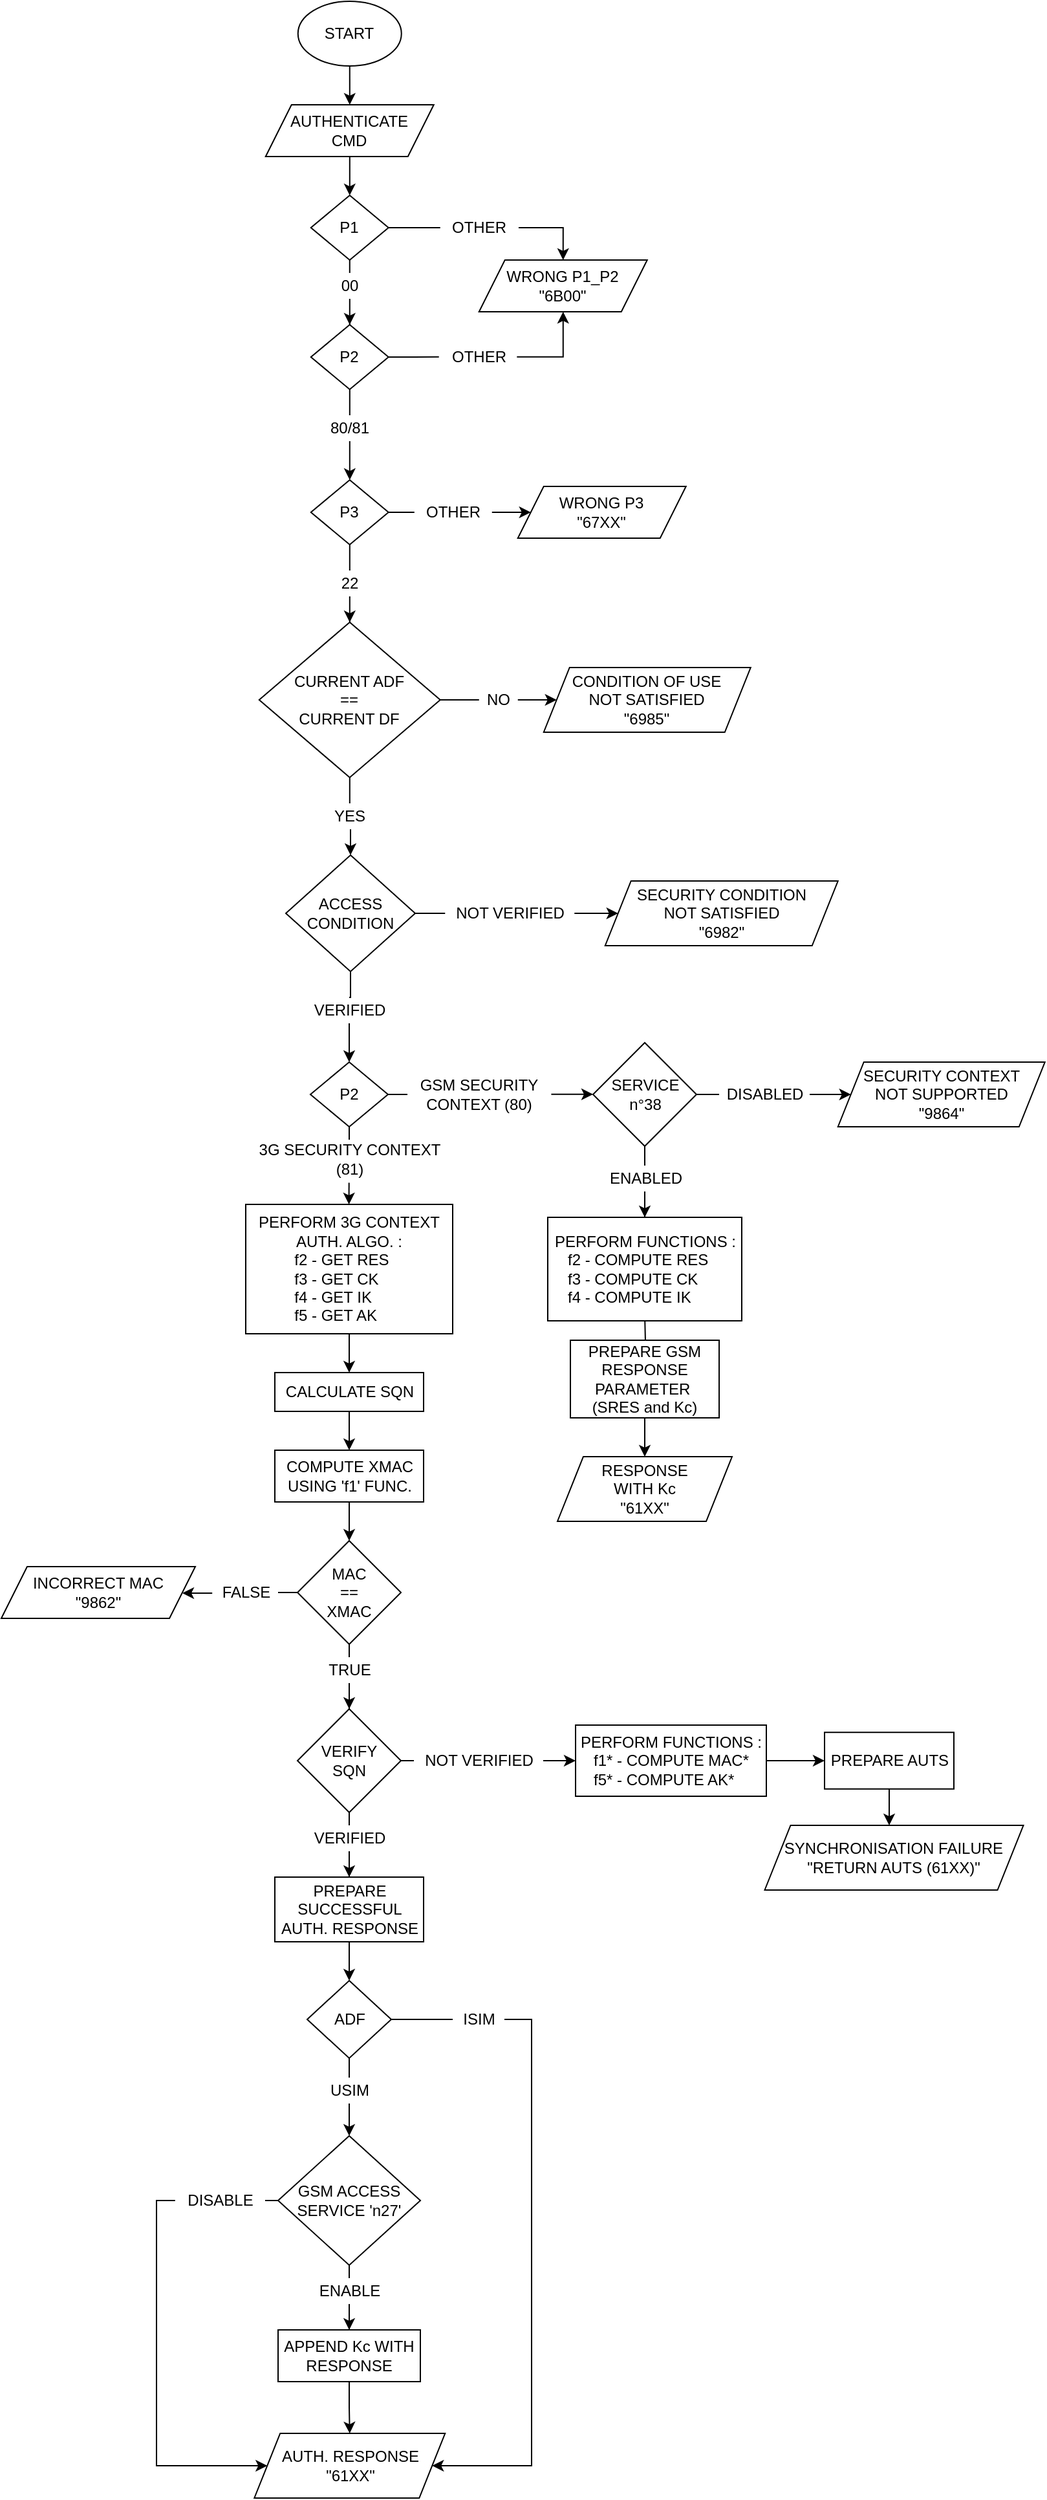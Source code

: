 <mxfile version="18.0.6" type="device"><diagram id="XVeci6Ue09o7adzRxVXf" name="Page-1"><mxGraphModel dx="1578" dy="1005" grid="1" gridSize="10" guides="1" tooltips="1" connect="1" arrows="1" fold="1" page="1" pageScale="1" pageWidth="850" pageHeight="1100" background="none" math="0" shadow="0"><root><mxCell id="0"/><mxCell id="1" parent="0"/><mxCell id="CxfYq6NpVds_17tBdloR-3" value="" style="edgeStyle=orthogonalEdgeStyle;rounded=0;orthogonalLoop=1;jettySize=auto;html=1;exitX=0.5;exitY=1;exitDx=0;exitDy=0;" parent="1" source="CxfYq6NpVds_17tBdloR-1" target="CxfYq6NpVds_17tBdloR-2" edge="1"><mxGeometry relative="1" as="geometry"><mxPoint x="279.38" y="60" as="sourcePoint"/></mxGeometry></mxCell><mxCell id="CxfYq6NpVds_17tBdloR-1" value="START" style="ellipse;whiteSpace=wrap;html=1;" parent="1" vertex="1"><mxGeometry x="239.38" width="80" height="50" as="geometry"/></mxCell><mxCell id="CxfYq6NpVds_17tBdloR-5" value="" style="edgeStyle=orthogonalEdgeStyle;rounded=0;orthogonalLoop=1;jettySize=auto;html=1;" parent="1" source="CxfYq6NpVds_17tBdloR-2" target="CxfYq6NpVds_17tBdloR-4" edge="1"><mxGeometry relative="1" as="geometry"/></mxCell><mxCell id="CxfYq6NpVds_17tBdloR-2" value="AUTHENTICATE &lt;br&gt;CMD" style="shape=parallelogram;perimeter=parallelogramPerimeter;whiteSpace=wrap;html=1;fixedSize=1;" parent="1" vertex="1"><mxGeometry x="214.38" y="80" width="130" height="40" as="geometry"/></mxCell><mxCell id="CxfYq6NpVds_17tBdloR-7" style="edgeStyle=orthogonalEdgeStyle;rounded=0;orthogonalLoop=1;jettySize=auto;html=1;entryX=0.5;entryY=0;entryDx=0;entryDy=0;startArrow=none;exitX=1.01;exitY=0.5;exitDx=0;exitDy=0;exitPerimeter=0;" parent="1" source="CxfYq6NpVds_17tBdloR-8" target="CxfYq6NpVds_17tBdloR-6" edge="1"><mxGeometry relative="1" as="geometry"/></mxCell><mxCell id="Ehr8Jweq7yu8cRG18CYR-81" style="edgeStyle=orthogonalEdgeStyle;rounded=0;orthogonalLoop=1;jettySize=auto;html=1;entryX=0.5;entryY=0;entryDx=0;entryDy=0;startArrow=none;" parent="1" source="Ehr8Jweq7yu8cRG18CYR-79" target="CxfYq6NpVds_17tBdloR-10" edge="1"><mxGeometry relative="1" as="geometry"/></mxCell><mxCell id="CxfYq6NpVds_17tBdloR-4" value="P1" style="rhombus;whiteSpace=wrap;html=1;" parent="1" vertex="1"><mxGeometry x="249.38" y="150" width="60" height="50" as="geometry"/></mxCell><mxCell id="CxfYq6NpVds_17tBdloR-6" value="WRONG P1_P2&lt;br&gt;&quot;6B00&quot;" style="shape=parallelogram;perimeter=parallelogramPerimeter;whiteSpace=wrap;html=1;fixedSize=1;" parent="1" vertex="1"><mxGeometry x="379.38" y="200" width="130" height="40" as="geometry"/></mxCell><mxCell id="CxfYq6NpVds_17tBdloR-8" value="OTHER" style="text;html=1;align=center;verticalAlign=middle;resizable=0;points=[];autosize=1;strokeColor=none;fillColor=none;" parent="1" vertex="1"><mxGeometry x="349.38" y="165" width="60" height="20" as="geometry"/></mxCell><mxCell id="CxfYq6NpVds_17tBdloR-9" value="" style="edgeStyle=orthogonalEdgeStyle;rounded=0;orthogonalLoop=1;jettySize=auto;html=1;endArrow=none;" parent="1" source="CxfYq6NpVds_17tBdloR-4" target="CxfYq6NpVds_17tBdloR-8" edge="1"><mxGeometry relative="1" as="geometry"><mxPoint x="309.38" y="175" as="sourcePoint"/><mxPoint x="449.38" y="210" as="targetPoint"/></mxGeometry></mxCell><mxCell id="CxfYq6NpVds_17tBdloR-13" style="edgeStyle=orthogonalEdgeStyle;rounded=0;orthogonalLoop=1;jettySize=auto;html=1;entryX=0.5;entryY=1;entryDx=0;entryDy=0;startArrow=none;exitX=0.988;exitY=0.494;exitDx=0;exitDy=0;exitPerimeter=0;" parent="1" source="CxfYq6NpVds_17tBdloR-12" target="CxfYq6NpVds_17tBdloR-6" edge="1"><mxGeometry relative="1" as="geometry"><mxPoint x="419.38" y="270" as="sourcePoint"/><mxPoint x="444.38" y="260" as="targetPoint"/></mxGeometry></mxCell><mxCell id="CxfYq6NpVds_17tBdloR-17" value="" style="edgeStyle=orthogonalEdgeStyle;rounded=0;orthogonalLoop=1;jettySize=auto;html=1;startArrow=none;" parent="1" source="CxfYq6NpVds_17tBdloR-15" target="CxfYq6NpVds_17tBdloR-16" edge="1"><mxGeometry relative="1" as="geometry"/></mxCell><mxCell id="CxfYq6NpVds_17tBdloR-10" value="P2" style="rhombus;whiteSpace=wrap;html=1;" parent="1" vertex="1"><mxGeometry x="249.38" y="250" width="60" height="50" as="geometry"/></mxCell><mxCell id="CxfYq6NpVds_17tBdloR-12" value="OTHER" style="text;html=1;align=center;verticalAlign=middle;resizable=0;points=[];autosize=1;strokeColor=none;fillColor=none;" parent="1" vertex="1"><mxGeometry x="349.38" y="265" width="60" height="20" as="geometry"/></mxCell><mxCell id="CxfYq6NpVds_17tBdloR-14" value="" style="edgeStyle=orthogonalEdgeStyle;rounded=0;orthogonalLoop=1;jettySize=auto;html=1;entryX=-0.017;entryY=0.494;entryDx=0;entryDy=0;endArrow=none;entryPerimeter=0;" parent="1" source="CxfYq6NpVds_17tBdloR-10" target="CxfYq6NpVds_17tBdloR-12" edge="1"><mxGeometry relative="1" as="geometry"><mxPoint x="309.38" y="275" as="sourcePoint"/><mxPoint x="449.38" y="250" as="targetPoint"/></mxGeometry></mxCell><mxCell id="CxfYq6NpVds_17tBdloR-21" value="" style="edgeStyle=orthogonalEdgeStyle;rounded=0;orthogonalLoop=1;jettySize=auto;html=1;startArrow=none;" parent="1" source="CxfYq6NpVds_17tBdloR-20" target="CxfYq6NpVds_17tBdloR-19" edge="1"><mxGeometry relative="1" as="geometry"/></mxCell><mxCell id="CxfYq6NpVds_17tBdloR-26" value="" style="edgeStyle=orthogonalEdgeStyle;rounded=0;orthogonalLoop=1;jettySize=auto;html=1;startArrow=none;" parent="1" source="CxfYq6NpVds_17tBdloR-24" target="CxfYq6NpVds_17tBdloR-23" edge="1"><mxGeometry relative="1" as="geometry"/></mxCell><mxCell id="CxfYq6NpVds_17tBdloR-16" value="P3" style="rhombus;whiteSpace=wrap;html=1;" parent="1" vertex="1"><mxGeometry x="249.38" y="370" width="60" height="50" as="geometry"/></mxCell><mxCell id="CxfYq6NpVds_17tBdloR-15" value="80/81" style="text;html=1;align=center;verticalAlign=middle;resizable=0;points=[];autosize=1;strokeColor=none;fillColor=none;" parent="1" vertex="1"><mxGeometry x="254.38" y="320" width="50" height="20" as="geometry"/></mxCell><mxCell id="CxfYq6NpVds_17tBdloR-18" value="" style="edgeStyle=orthogonalEdgeStyle;rounded=0;orthogonalLoop=1;jettySize=auto;html=1;endArrow=none;" parent="1" source="CxfYq6NpVds_17tBdloR-10" target="CxfYq6NpVds_17tBdloR-15" edge="1"><mxGeometry relative="1" as="geometry"><mxPoint x="279.38" y="300" as="sourcePoint"/><mxPoint x="279.38" y="380" as="targetPoint"/></mxGeometry></mxCell><mxCell id="CxfYq6NpVds_17tBdloR-19" value="WRONG P3&lt;br&gt;&quot;67XX&quot;" style="shape=parallelogram;perimeter=parallelogramPerimeter;whiteSpace=wrap;html=1;fixedSize=1;" parent="1" vertex="1"><mxGeometry x="409.38" y="375" width="130" height="40" as="geometry"/></mxCell><mxCell id="CxfYq6NpVds_17tBdloR-20" value="OTHER" style="text;html=1;align=center;verticalAlign=middle;resizable=0;points=[];autosize=1;strokeColor=none;fillColor=none;" parent="1" vertex="1"><mxGeometry x="329.38" y="385" width="60" height="20" as="geometry"/></mxCell><mxCell id="CxfYq6NpVds_17tBdloR-22" value="" style="edgeStyle=orthogonalEdgeStyle;rounded=0;orthogonalLoop=1;jettySize=auto;html=1;endArrow=none;exitX=1;exitY=0.5;exitDx=0;exitDy=0;" parent="1" source="CxfYq6NpVds_17tBdloR-16" target="CxfYq6NpVds_17tBdloR-20" edge="1"><mxGeometry relative="1" as="geometry"><mxPoint x="309.38" y="395" as="sourcePoint"/><mxPoint x="389.38" y="395" as="targetPoint"/></mxGeometry></mxCell><mxCell id="CxfYq6NpVds_17tBdloR-29" style="edgeStyle=orthogonalEdgeStyle;rounded=0;orthogonalLoop=1;jettySize=auto;html=1;startArrow=none;" parent="1" source="CxfYq6NpVds_17tBdloR-30" target="CxfYq6NpVds_17tBdloR-28" edge="1"><mxGeometry relative="1" as="geometry"/></mxCell><mxCell id="Ehr8Jweq7yu8cRG18CYR-106" style="edgeStyle=orthogonalEdgeStyle;rounded=0;orthogonalLoop=1;jettySize=auto;html=1;startArrow=none;entryX=0.5;entryY=0;entryDx=0;entryDy=0;" parent="1" source="Ehr8Jweq7yu8cRG18CYR-104" target="CxfYq6NpVds_17tBdloR-32" edge="1"><mxGeometry relative="1" as="geometry"><Array as="points"><mxPoint x="280" y="650"/><mxPoint x="280" y="650"/></Array></mxGeometry></mxCell><mxCell id="CxfYq6NpVds_17tBdloR-23" value="CURRENT ADF &lt;br&gt;== &lt;br&gt;CURRENT DF" style="rhombus;whiteSpace=wrap;html=1;" parent="1" vertex="1"><mxGeometry x="209.38" y="480" width="140" height="120" as="geometry"/></mxCell><mxCell id="CxfYq6NpVds_17tBdloR-24" value="22" style="text;html=1;align=center;verticalAlign=middle;resizable=0;points=[];autosize=1;strokeColor=none;fillColor=none;" parent="1" vertex="1"><mxGeometry x="264.38" y="440" width="30" height="20" as="geometry"/></mxCell><mxCell id="CxfYq6NpVds_17tBdloR-27" value="" style="edgeStyle=orthogonalEdgeStyle;rounded=0;orthogonalLoop=1;jettySize=auto;html=1;endArrow=none;" parent="1" source="CxfYq6NpVds_17tBdloR-16" target="CxfYq6NpVds_17tBdloR-24" edge="1"><mxGeometry relative="1" as="geometry"><mxPoint x="279.38" y="420" as="sourcePoint"/><mxPoint x="279.38" y="500.0" as="targetPoint"/></mxGeometry></mxCell><mxCell id="CxfYq6NpVds_17tBdloR-28" value="CONDITION OF USE &lt;br&gt;NOT SATISFIED&lt;br&gt;&quot;6985&quot;" style="shape=parallelogram;perimeter=parallelogramPerimeter;whiteSpace=wrap;html=1;fixedSize=1;" parent="1" vertex="1"><mxGeometry x="429.38" y="515" width="160" height="50" as="geometry"/></mxCell><mxCell id="CxfYq6NpVds_17tBdloR-30" value="NO" style="text;html=1;align=center;verticalAlign=middle;resizable=0;points=[];autosize=1;strokeColor=none;fillColor=none;" parent="1" vertex="1"><mxGeometry x="379.38" y="530" width="30" height="20" as="geometry"/></mxCell><mxCell id="CxfYq6NpVds_17tBdloR-31" value="" style="edgeStyle=orthogonalEdgeStyle;rounded=0;orthogonalLoop=1;jettySize=auto;html=1;endArrow=none;" parent="1" source="CxfYq6NpVds_17tBdloR-23" target="CxfYq6NpVds_17tBdloR-30" edge="1"><mxGeometry relative="1" as="geometry"><mxPoint x="349.38" y="540.0" as="sourcePoint"/><mxPoint x="429.38" y="540.0" as="targetPoint"/></mxGeometry></mxCell><mxCell id="Ehr8Jweq7yu8cRG18CYR-96" style="edgeStyle=orthogonalEdgeStyle;rounded=0;orthogonalLoop=1;jettySize=auto;html=1;startArrow=none;" parent="1" source="CxfYq6NpVds_17tBdloR-41" target="Ehr8Jweq7yu8cRG18CYR-6" edge="1"><mxGeometry relative="1" as="geometry"/></mxCell><mxCell id="Ehr8Jweq7yu8cRG18CYR-109" style="edgeStyle=orthogonalEdgeStyle;rounded=0;orthogonalLoop=1;jettySize=auto;html=1;entryX=0;entryY=0.5;entryDx=0;entryDy=0;startArrow=none;" parent="1" source="CxfYq6NpVds_17tBdloR-36" target="CxfYq6NpVds_17tBdloR-34" edge="1"><mxGeometry relative="1" as="geometry"/></mxCell><mxCell id="CxfYq6NpVds_17tBdloR-32" value="ACCESS CONDITION" style="rhombus;whiteSpace=wrap;html=1;" parent="1" vertex="1"><mxGeometry x="230" y="660" width="100" height="90" as="geometry"/></mxCell><mxCell id="CxfYq6NpVds_17tBdloR-34" value="SECURITY CONDITION &lt;br&gt;NOT SATISFIED&lt;br&gt;&quot;6982&quot;" style="shape=parallelogram;perimeter=parallelogramPerimeter;whiteSpace=wrap;html=1;fixedSize=1;" parent="1" vertex="1"><mxGeometry x="476.88" y="680" width="180" height="50" as="geometry"/></mxCell><mxCell id="Ehr8Jweq7yu8cRG18CYR-7" style="edgeStyle=orthogonalEdgeStyle;rounded=0;orthogonalLoop=1;jettySize=auto;html=1;startArrow=none;exitX=0.499;exitY=1.11;exitDx=0;exitDy=0;exitPerimeter=0;entryX=0.5;entryY=0;entryDx=0;entryDy=0;" parent="1" source="Ehr8Jweq7yu8cRG18CYR-8" target="Ehr8Jweq7yu8cRG18CYR-15" edge="1"><mxGeometry relative="1" as="geometry"><mxPoint x="279" y="930" as="targetPoint"/><Array as="points"><mxPoint x="279" y="930"/></Array></mxGeometry></mxCell><mxCell id="Ehr8Jweq7yu8cRG18CYR-13" style="edgeStyle=orthogonalEdgeStyle;rounded=0;orthogonalLoop=1;jettySize=auto;html=1;startArrow=none;entryX=0;entryY=0.5;entryDx=0;entryDy=0;exitX=1.011;exitY=0.497;exitDx=0;exitDy=0;exitPerimeter=0;" parent="1" source="Ehr8Jweq7yu8cRG18CYR-11" target="Ehr8Jweq7yu8cRG18CYR-68" edge="1"><mxGeometry relative="1" as="geometry"><mxPoint x="459.01" y="845" as="targetPoint"/><mxPoint x="414" y="845.0" as="sourcePoint"/></mxGeometry></mxCell><mxCell id="Ehr8Jweq7yu8cRG18CYR-6" value="P2" style="rhombus;whiteSpace=wrap;html=1;" parent="1" vertex="1"><mxGeometry x="249" y="820" width="60" height="50" as="geometry"/></mxCell><mxCell id="Ehr8Jweq7yu8cRG18CYR-8" value="3G SECURITY CONTEXT&lt;br&gt;(81)" style="text;html=1;align=center;verticalAlign=middle;resizable=0;points=[];autosize=1;strokeColor=none;fillColor=none;" parent="1" vertex="1"><mxGeometry x="199" y="880" width="160" height="30" as="geometry"/></mxCell><mxCell id="Ehr8Jweq7yu8cRG18CYR-9" value="" style="edgeStyle=orthogonalEdgeStyle;rounded=0;orthogonalLoop=1;jettySize=auto;html=1;endArrow=none;" parent="1" source="Ehr8Jweq7yu8cRG18CYR-6" target="Ehr8Jweq7yu8cRG18CYR-8" edge="1"><mxGeometry relative="1" as="geometry"><mxPoint x="279" y="920" as="targetPoint"/><mxPoint x="279" y="870" as="sourcePoint"/><Array as="points"><mxPoint x="279" y="880"/><mxPoint x="279" y="880"/></Array></mxGeometry></mxCell><mxCell id="Ehr8Jweq7yu8cRG18CYR-11" value="GSM SECURITY &lt;br&gt;CONTEXT (80)" style="text;html=1;align=center;verticalAlign=middle;resizable=0;points=[];autosize=1;strokeColor=none;fillColor=none;" parent="1" vertex="1"><mxGeometry x="324" y="830" width="110" height="30" as="geometry"/></mxCell><mxCell id="Ehr8Jweq7yu8cRG18CYR-14" value="" style="edgeStyle=orthogonalEdgeStyle;rounded=0;orthogonalLoop=1;jettySize=auto;html=1;endArrow=none;" parent="1" source="Ehr8Jweq7yu8cRG18CYR-6" target="Ehr8Jweq7yu8cRG18CYR-11" edge="1"><mxGeometry relative="1" as="geometry"><mxPoint x="479" y="845" as="targetPoint"/><mxPoint x="309" y="845" as="sourcePoint"/><Array as="points"><mxPoint x="309" y="845"/><mxPoint x="309" y="845"/></Array></mxGeometry></mxCell><mxCell id="Ehr8Jweq7yu8cRG18CYR-17" value="" style="edgeStyle=orthogonalEdgeStyle;rounded=0;orthogonalLoop=1;jettySize=auto;html=1;" parent="1" source="Ehr8Jweq7yu8cRG18CYR-15" target="Ehr8Jweq7yu8cRG18CYR-16" edge="1"><mxGeometry relative="1" as="geometry"/></mxCell><mxCell id="Ehr8Jweq7yu8cRG18CYR-15" value="PERFORM 3G CONTEXT AUTH. ALGO. :&lt;br&gt;&lt;div style=&quot;text-align: left;&quot;&gt;&lt;span style=&quot;background-color: initial;&quot;&gt;&amp;nbsp; &amp;nbsp; &amp;nbsp; &amp;nbsp; &amp;nbsp; &amp;nbsp;f2 - GET RES&lt;/span&gt;&lt;/div&gt;&lt;div style=&quot;text-align: left;&quot;&gt;&lt;span style=&quot;background-color: initial;&quot;&gt;&amp;nbsp; &amp;nbsp; &amp;nbsp; &amp;nbsp; &amp;nbsp; &amp;nbsp;f3 - GET CK&lt;/span&gt;&lt;/div&gt;&lt;div style=&quot;text-align: left;&quot;&gt;&lt;span style=&quot;background-color: initial;&quot;&gt;&amp;nbsp; &amp;nbsp; &amp;nbsp; &amp;nbsp; &amp;nbsp; &amp;nbsp;f4 - GET IK&lt;/span&gt;&lt;/div&gt;&lt;div style=&quot;text-align: left;&quot;&gt;&lt;span style=&quot;background-color: initial;&quot;&gt;&amp;nbsp; &amp;nbsp; &amp;nbsp; &amp;nbsp; &amp;nbsp; &amp;nbsp;f5 - GET AK&lt;/span&gt;&lt;/div&gt;" style="rounded=0;whiteSpace=wrap;html=1;" parent="1" vertex="1"><mxGeometry x="199" y="930" width="160" height="100" as="geometry"/></mxCell><mxCell id="Ehr8Jweq7yu8cRG18CYR-20" value="" style="edgeStyle=orthogonalEdgeStyle;rounded=0;orthogonalLoop=1;jettySize=auto;html=1;" parent="1" source="Ehr8Jweq7yu8cRG18CYR-16" target="Ehr8Jweq7yu8cRG18CYR-19" edge="1"><mxGeometry relative="1" as="geometry"/></mxCell><mxCell id="Ehr8Jweq7yu8cRG18CYR-16" value="CALCULATE SQN" style="rounded=0;whiteSpace=wrap;html=1;" parent="1" vertex="1"><mxGeometry x="221.5" y="1060" width="115" height="30" as="geometry"/></mxCell><mxCell id="Ehr8Jweq7yu8cRG18CYR-22" value="" style="edgeStyle=orthogonalEdgeStyle;rounded=0;orthogonalLoop=1;jettySize=auto;html=1;" parent="1" source="Ehr8Jweq7yu8cRG18CYR-19" target="Ehr8Jweq7yu8cRG18CYR-21" edge="1"><mxGeometry relative="1" as="geometry"/></mxCell><mxCell id="Ehr8Jweq7yu8cRG18CYR-19" value="COMPUTE XMAC&lt;br&gt;USING 'f1' FUNC." style="rounded=0;whiteSpace=wrap;html=1;" parent="1" vertex="1"><mxGeometry x="221.5" y="1120" width="115" height="40" as="geometry"/></mxCell><mxCell id="Ehr8Jweq7yu8cRG18CYR-29" value="" style="edgeStyle=orthogonalEdgeStyle;rounded=0;orthogonalLoop=1;jettySize=auto;html=1;startArrow=none;" parent="1" source="Ehr8Jweq7yu8cRG18CYR-27" target="Ehr8Jweq7yu8cRG18CYR-28" edge="1"><mxGeometry relative="1" as="geometry"/></mxCell><mxCell id="Ehr8Jweq7yu8cRG18CYR-77" style="edgeStyle=orthogonalEdgeStyle;rounded=0;orthogonalLoop=1;jettySize=auto;html=1;startArrow=none;entryX=1;entryY=0.5;entryDx=0;entryDy=0;exitX=-0.018;exitY=0.527;exitDx=0;exitDy=0;exitPerimeter=0;" parent="1" source="Ehr8Jweq7yu8cRG18CYR-24" target="Ehr8Jweq7yu8cRG18CYR-26" edge="1"><mxGeometry relative="1" as="geometry"><mxPoint x="149" y="1230" as="targetPoint"/></mxGeometry></mxCell><mxCell id="Ehr8Jweq7yu8cRG18CYR-21" value="MAC &lt;br&gt;== &lt;br&gt;XMAC" style="rhombus;whiteSpace=wrap;html=1;" parent="1" vertex="1"><mxGeometry x="239" y="1190" width="80" height="80" as="geometry"/></mxCell><mxCell id="Ehr8Jweq7yu8cRG18CYR-26" value="INCORRECT MAC&lt;br&gt;&quot;9862&quot;" style="shape=parallelogram;perimeter=parallelogramPerimeter;whiteSpace=wrap;html=1;fixedSize=1;" parent="1" vertex="1"><mxGeometry x="10.0" y="1210" width="150" height="40" as="geometry"/></mxCell><mxCell id="Ehr8Jweq7yu8cRG18CYR-33" style="edgeStyle=orthogonalEdgeStyle;rounded=0;orthogonalLoop=1;jettySize=auto;html=1;entryX=0;entryY=0.5;entryDx=0;entryDy=0;startArrow=none;" parent="1" source="Ehr8Jweq7yu8cRG18CYR-31" target="Ehr8Jweq7yu8cRG18CYR-32" edge="1"><mxGeometry relative="1" as="geometry"><mxPoint x="434" y="1398" as="sourcePoint"/></mxGeometry></mxCell><mxCell id="Ehr8Jweq7yu8cRG18CYR-47" value="" style="edgeStyle=orthogonalEdgeStyle;rounded=0;orthogonalLoop=1;jettySize=auto;html=1;startArrow=none;" parent="1" source="Ehr8Jweq7yu8cRG18CYR-45" target="Ehr8Jweq7yu8cRG18CYR-46" edge="1"><mxGeometry relative="1" as="geometry"/></mxCell><mxCell id="Ehr8Jweq7yu8cRG18CYR-28" value="VERIFY &lt;br&gt;SQN" style="rhombus;whiteSpace=wrap;html=1;" parent="1" vertex="1"><mxGeometry x="239" y="1320" width="80" height="80" as="geometry"/></mxCell><mxCell id="Ehr8Jweq7yu8cRG18CYR-27" value="TRUE" style="text;html=1;align=center;verticalAlign=middle;resizable=0;points=[];autosize=1;strokeColor=none;fillColor=none;" parent="1" vertex="1"><mxGeometry x="254" y="1280" width="50" height="20" as="geometry"/></mxCell><mxCell id="Ehr8Jweq7yu8cRG18CYR-30" value="" style="edgeStyle=orthogonalEdgeStyle;rounded=0;orthogonalLoop=1;jettySize=auto;html=1;endArrow=none;" parent="1" source="Ehr8Jweq7yu8cRG18CYR-21" target="Ehr8Jweq7yu8cRG18CYR-27" edge="1"><mxGeometry relative="1" as="geometry"><mxPoint x="279" y="1270" as="sourcePoint"/><mxPoint x="279" y="1320" as="targetPoint"/><Array as="points"><mxPoint x="279" y="1270"/><mxPoint x="279" y="1270"/></Array></mxGeometry></mxCell><mxCell id="Ehr8Jweq7yu8cRG18CYR-88" style="edgeStyle=orthogonalEdgeStyle;rounded=0;orthogonalLoop=1;jettySize=auto;html=1;entryX=0;entryY=0.5;entryDx=0;entryDy=0;" parent="1" source="Ehr8Jweq7yu8cRG18CYR-32" target="Ehr8Jweq7yu8cRG18CYR-41" edge="1"><mxGeometry relative="1" as="geometry"/></mxCell><mxCell id="Ehr8Jweq7yu8cRG18CYR-32" value="PERFORM FUNCTIONS :&lt;br&gt;&lt;div style=&quot;text-align: left;&quot;&gt;&lt;span style=&quot;background-color: initial;&quot;&gt;&amp;nbsp; &amp;nbsp;f1* - COMPUTE MAC*&lt;/span&gt;&lt;/div&gt;&lt;div style=&quot;text-align: left;&quot;&gt;&lt;span style=&quot;background-color: initial;&quot;&gt;&amp;nbsp; &amp;nbsp;f5* - COMPUTE AK*&lt;/span&gt;&lt;/div&gt;" style="rounded=0;whiteSpace=wrap;html=1;" parent="1" vertex="1"><mxGeometry x="454" y="1332.5" width="147.5" height="55" as="geometry"/></mxCell><mxCell id="Ehr8Jweq7yu8cRG18CYR-31" value="NOT VERIFIED" style="text;html=1;align=center;verticalAlign=middle;resizable=0;points=[];autosize=1;strokeColor=none;fillColor=none;" parent="1" vertex="1"><mxGeometry x="329" y="1350" width="100" height="20" as="geometry"/></mxCell><mxCell id="Ehr8Jweq7yu8cRG18CYR-34" value="" style="edgeStyle=orthogonalEdgeStyle;rounded=0;orthogonalLoop=1;jettySize=auto;html=1;entryX=0;entryY=0.5;entryDx=0;entryDy=0;endArrow=none;" parent="1" source="Ehr8Jweq7yu8cRG18CYR-28" target="Ehr8Jweq7yu8cRG18CYR-31" edge="1"><mxGeometry relative="1" as="geometry"><mxPoint x="319" y="1360" as="sourcePoint"/><mxPoint x="464" y="1360" as="targetPoint"/><Array as="points"><mxPoint x="329" y="1360"/><mxPoint x="329" y="1360"/></Array></mxGeometry></mxCell><mxCell id="Ehr8Jweq7yu8cRG18CYR-44" value="" style="edgeStyle=orthogonalEdgeStyle;rounded=0;orthogonalLoop=1;jettySize=auto;html=1;entryX=0.5;entryY=0;entryDx=0;entryDy=0;" parent="1" source="Ehr8Jweq7yu8cRG18CYR-41" edge="1"><mxGeometry relative="1" as="geometry"><mxPoint x="696.5" y="1410" as="targetPoint"/></mxGeometry></mxCell><mxCell id="Ehr8Jweq7yu8cRG18CYR-41" value="PREPARE AUTS" style="rounded=0;whiteSpace=wrap;html=1;" parent="1" vertex="1"><mxGeometry x="646.5" y="1338.12" width="100" height="43.75" as="geometry"/></mxCell><mxCell id="Ehr8Jweq7yu8cRG18CYR-43" value="SYNCHRONISATION FAILURE &quot;RETURN AUTS (61XX)&quot;" style="shape=parallelogram;perimeter=parallelogramPerimeter;whiteSpace=wrap;html=1;fixedSize=1;" parent="1" vertex="1"><mxGeometry x="600.25" y="1410" width="200" height="50" as="geometry"/></mxCell><mxCell id="Ehr8Jweq7yu8cRG18CYR-50" value="" style="edgeStyle=orthogonalEdgeStyle;rounded=0;orthogonalLoop=1;jettySize=auto;html=1;" parent="1" source="Ehr8Jweq7yu8cRG18CYR-46" target="Ehr8Jweq7yu8cRG18CYR-49" edge="1"><mxGeometry relative="1" as="geometry"/></mxCell><mxCell id="Ehr8Jweq7yu8cRG18CYR-46" value="PREPARE SUCCESSFUL AUTH. RESPONSE" style="rounded=0;whiteSpace=wrap;html=1;" parent="1" vertex="1"><mxGeometry x="221.5" y="1450" width="115" height="50" as="geometry"/></mxCell><mxCell id="Ehr8Jweq7yu8cRG18CYR-45" value="VERIFIED" style="text;html=1;align=center;verticalAlign=middle;resizable=0;points=[];autosize=1;strokeColor=none;fillColor=none;" parent="1" vertex="1"><mxGeometry x="244" y="1410" width="70" height="20" as="geometry"/></mxCell><mxCell id="Ehr8Jweq7yu8cRG18CYR-48" value="" style="edgeStyle=orthogonalEdgeStyle;rounded=0;orthogonalLoop=1;jettySize=auto;html=1;endArrow=none;" parent="1" source="Ehr8Jweq7yu8cRG18CYR-28" target="Ehr8Jweq7yu8cRG18CYR-45" edge="1"><mxGeometry relative="1" as="geometry"><mxPoint x="279" y="1400" as="sourcePoint"/><mxPoint x="279" y="1450" as="targetPoint"/><Array as="points"><mxPoint x="279" y="1410"/><mxPoint x="279" y="1410"/></Array></mxGeometry></mxCell><mxCell id="Ehr8Jweq7yu8cRG18CYR-52" style="edgeStyle=orthogonalEdgeStyle;rounded=0;orthogonalLoop=1;jettySize=auto;html=1;startArrow=none;entryX=0.5;entryY=0;entryDx=0;entryDy=0;" parent="1" source="Ehr8Jweq7yu8cRG18CYR-51" target="Ehr8Jweq7yu8cRG18CYR-54" edge="1"><mxGeometry relative="1" as="geometry"><mxPoint x="279" y="1660" as="targetPoint"/></mxGeometry></mxCell><mxCell id="Ehr8Jweq7yu8cRG18CYR-93" style="edgeStyle=orthogonalEdgeStyle;rounded=0;orthogonalLoop=1;jettySize=auto;html=1;startArrow=none;exitX=1;exitY=0.5;exitDx=0;exitDy=0;exitPerimeter=0;entryX=1;entryY=0.5;entryDx=0;entryDy=0;" parent="1" source="Ehr8Jweq7yu8cRG18CYR-65" target="Ehr8Jweq7yu8cRG18CYR-63" edge="1"><mxGeometry relative="1" as="geometry"><mxPoint x="390" y="1940" as="targetPoint"/><Array as="points"><mxPoint x="420" y="1560"/><mxPoint x="420" y="1905"/></Array></mxGeometry></mxCell><mxCell id="Ehr8Jweq7yu8cRG18CYR-49" value="ADF" style="rhombus;whiteSpace=wrap;html=1;" parent="1" vertex="1"><mxGeometry x="246.5" y="1530" width="65" height="60" as="geometry"/></mxCell><mxCell id="Ehr8Jweq7yu8cRG18CYR-51" value="USIM" style="text;html=1;align=center;verticalAlign=middle;resizable=0;points=[];autosize=1;strokeColor=none;fillColor=none;" parent="1" vertex="1"><mxGeometry x="254" y="1605" width="50" height="20" as="geometry"/></mxCell><mxCell id="Ehr8Jweq7yu8cRG18CYR-53" value="" style="edgeStyle=orthogonalEdgeStyle;rounded=0;orthogonalLoop=1;jettySize=auto;html=1;endArrow=none;" parent="1" source="Ehr8Jweq7yu8cRG18CYR-49" target="Ehr8Jweq7yu8cRG18CYR-51" edge="1"><mxGeometry relative="1" as="geometry"><mxPoint x="279" y="1660" as="targetPoint"/><mxPoint x="279" y="1590" as="sourcePoint"/><Array as="points"><mxPoint x="279" y="1600"/><mxPoint x="279" y="1600"/></Array></mxGeometry></mxCell><mxCell id="Ehr8Jweq7yu8cRG18CYR-57" value="" style="edgeStyle=orthogonalEdgeStyle;rounded=0;orthogonalLoop=1;jettySize=auto;html=1;startArrow=none;entryX=0.5;entryY=0;entryDx=0;entryDy=0;" parent="1" source="Ehr8Jweq7yu8cRG18CYR-55" target="Ehr8Jweq7yu8cRG18CYR-56" edge="1"><mxGeometry relative="1" as="geometry"/></mxCell><mxCell id="Ehr8Jweq7yu8cRG18CYR-114" style="edgeStyle=orthogonalEdgeStyle;rounded=0;orthogonalLoop=1;jettySize=auto;html=1;entryX=0;entryY=0.5;entryDx=0;entryDy=0;startArrow=none;" parent="1" source="Ehr8Jweq7yu8cRG18CYR-60" target="Ehr8Jweq7yu8cRG18CYR-63" edge="1"><mxGeometry relative="1" as="geometry"><mxPoint x="170" y="1890" as="targetPoint"/><Array as="points"><mxPoint x="130" y="1700"/><mxPoint x="130" y="1905"/></Array></mxGeometry></mxCell><mxCell id="Ehr8Jweq7yu8cRG18CYR-54" value="GSM ACCESS SERVICE 'n27'" style="rhombus;whiteSpace=wrap;html=1;" parent="1" vertex="1"><mxGeometry x="224" y="1650" width="110" height="100" as="geometry"/></mxCell><mxCell id="Ehr8Jweq7yu8cRG18CYR-98" style="edgeStyle=orthogonalEdgeStyle;rounded=0;orthogonalLoop=1;jettySize=auto;html=1;entryX=0.5;entryY=0;entryDx=0;entryDy=0;" parent="1" source="Ehr8Jweq7yu8cRG18CYR-56" target="Ehr8Jweq7yu8cRG18CYR-63" edge="1"><mxGeometry relative="1" as="geometry"/></mxCell><mxCell id="Ehr8Jweq7yu8cRG18CYR-56" value="APPEND Kc WITH RESPONSE" style="rounded=0;whiteSpace=wrap;html=1;" parent="1" vertex="1"><mxGeometry x="224" y="1800" width="110" height="40" as="geometry"/></mxCell><mxCell id="Ehr8Jweq7yu8cRG18CYR-55" value="ENABLE" style="text;html=1;align=center;verticalAlign=middle;resizable=0;points=[];autosize=1;strokeColor=none;fillColor=none;" parent="1" vertex="1"><mxGeometry x="249" y="1760" width="60" height="20" as="geometry"/></mxCell><mxCell id="Ehr8Jweq7yu8cRG18CYR-58" value="" style="edgeStyle=orthogonalEdgeStyle;rounded=0;orthogonalLoop=1;jettySize=auto;html=1;endArrow=none;" parent="1" source="Ehr8Jweq7yu8cRG18CYR-54" target="Ehr8Jweq7yu8cRG18CYR-55" edge="1"><mxGeometry relative="1" as="geometry"><mxPoint x="279" y="1750" as="sourcePoint"/><mxPoint x="279" y="1800" as="targetPoint"/><Array as="points"><mxPoint x="279" y="1750"/><mxPoint x="279" y="1750"/></Array></mxGeometry></mxCell><mxCell id="Ehr8Jweq7yu8cRG18CYR-63" value="AUTH. RESPONSE&lt;br&gt;&quot;61XX&quot;" style="shape=parallelogram;perimeter=parallelogramPerimeter;whiteSpace=wrap;html=1;fixedSize=1;rounded=0;" parent="1" vertex="1"><mxGeometry x="205.63" y="1880" width="147.5" height="50" as="geometry"/></mxCell><mxCell id="Ehr8Jweq7yu8cRG18CYR-102" style="edgeStyle=orthogonalEdgeStyle;rounded=0;orthogonalLoop=1;jettySize=auto;html=1;entryX=0;entryY=0.5;entryDx=0;entryDy=0;startArrow=none;" parent="1" source="Ehr8Jweq7yu8cRG18CYR-86" target="Ehr8Jweq7yu8cRG18CYR-84" edge="1"><mxGeometry relative="1" as="geometry"/></mxCell><mxCell id="Ehr8Jweq7yu8cRG18CYR-112" style="edgeStyle=orthogonalEdgeStyle;rounded=0;orthogonalLoop=1;jettySize=auto;html=1;startArrow=none;" parent="1" source="Ehr8Jweq7yu8cRG18CYR-69" target="Ehr8Jweq7yu8cRG18CYR-70" edge="1"><mxGeometry relative="1" as="geometry"/></mxCell><mxCell id="Ehr8Jweq7yu8cRG18CYR-68" value="SERVICE n°38" style="rhombus;whiteSpace=wrap;html=1;" parent="1" vertex="1"><mxGeometry x="467.5" y="805" width="80" height="80" as="geometry"/></mxCell><mxCell id="Ehr8Jweq7yu8cRG18CYR-74" value="" style="edgeStyle=orthogonalEdgeStyle;rounded=0;orthogonalLoop=1;jettySize=auto;html=1;" parent="1" target="Ehr8Jweq7yu8cRG18CYR-73" edge="1"><mxGeometry relative="1" as="geometry"><mxPoint x="507.49" y="1015.0" as="sourcePoint"/></mxGeometry></mxCell><mxCell id="Ehr8Jweq7yu8cRG18CYR-70" value="PERFORM FUNCTIONS :&lt;br&gt;&lt;div style=&quot;text-align: left;&quot;&gt;&lt;span style=&quot;background-color: initial;&quot;&gt;&amp;nbsp; &amp;nbsp;f2 - COMPUTE RES&lt;/span&gt;&lt;/div&gt;&lt;div style=&quot;text-align: left;&quot;&gt;&lt;span style=&quot;background-color: initial;&quot;&gt;&amp;nbsp; &amp;nbsp;f3 - COMPUTE CK&lt;/span&gt;&lt;/div&gt;&lt;div style=&quot;text-align: left;&quot;&gt;&lt;span style=&quot;background-color: initial;&quot;&gt;&amp;nbsp; &amp;nbsp;f4 - COMPUTE IK&lt;/span&gt;&lt;/div&gt;" style="rounded=0;whiteSpace=wrap;html=1;" parent="1" vertex="1"><mxGeometry x="432.5" y="940" width="150" height="80" as="geometry"/></mxCell><mxCell id="Ehr8Jweq7yu8cRG18CYR-76" style="edgeStyle=orthogonalEdgeStyle;rounded=0;orthogonalLoop=1;jettySize=auto;html=1;entryX=0.5;entryY=0;entryDx=0;entryDy=0;" parent="1" source="Ehr8Jweq7yu8cRG18CYR-73" target="Ehr8Jweq7yu8cRG18CYR-75" edge="1"><mxGeometry relative="1" as="geometry"/></mxCell><mxCell id="Ehr8Jweq7yu8cRG18CYR-73" value="PREPARE GSM RESPONSE PARAMETER&amp;nbsp;&lt;br&gt;(SRES and Kc)" style="rounded=0;whiteSpace=wrap;html=1;" parent="1" vertex="1"><mxGeometry x="450.01" y="1035" width="115" height="60" as="geometry"/></mxCell><mxCell id="Ehr8Jweq7yu8cRG18CYR-75" value="RESPONSE &lt;br&gt;WITH Kc&lt;br&gt;&quot;61XX&quot;" style="shape=parallelogram;perimeter=parallelogramPerimeter;whiteSpace=wrap;html=1;fixedSize=1;rounded=0;" parent="1" vertex="1"><mxGeometry x="440" y="1125" width="135" height="50" as="geometry"/></mxCell><mxCell id="Ehr8Jweq7yu8cRG18CYR-24" value="FALSE" style="text;html=1;align=center;verticalAlign=middle;resizable=0;points=[];autosize=1;strokeColor=none;fillColor=none;" parent="1" vertex="1"><mxGeometry x="174" y="1220" width="50" height="20" as="geometry"/></mxCell><mxCell id="Ehr8Jweq7yu8cRG18CYR-78" value="" style="edgeStyle=orthogonalEdgeStyle;rounded=0;orthogonalLoop=1;jettySize=auto;html=1;entryX=1;entryY=0.5;entryDx=0;entryDy=0;endArrow=none;" parent="1" source="Ehr8Jweq7yu8cRG18CYR-21" target="Ehr8Jweq7yu8cRG18CYR-24" edge="1"><mxGeometry relative="1" as="geometry"><mxPoint x="239" y="1230" as="sourcePoint"/><mxPoint x="149" y="1230" as="targetPoint"/><Array as="points"><mxPoint x="229" y="1230"/><mxPoint x="229" y="1230"/></Array></mxGeometry></mxCell><mxCell id="Ehr8Jweq7yu8cRG18CYR-79" value="00" style="text;html=1;align=center;verticalAlign=middle;resizable=0;points=[];autosize=1;strokeColor=none;fillColor=none;" parent="1" vertex="1"><mxGeometry x="264.38" y="210" width="30" height="20" as="geometry"/></mxCell><mxCell id="Ehr8Jweq7yu8cRG18CYR-82" value="" style="edgeStyle=orthogonalEdgeStyle;rounded=0;orthogonalLoop=1;jettySize=auto;html=1;entryX=0.5;entryY=0;entryDx=0;entryDy=0;endArrow=none;" parent="1" source="CxfYq6NpVds_17tBdloR-4" target="Ehr8Jweq7yu8cRG18CYR-79" edge="1"><mxGeometry relative="1" as="geometry"><mxPoint x="279.38" y="200" as="sourcePoint"/><mxPoint x="279.38" y="270" as="targetPoint"/><Array as="points"><mxPoint x="279.38" y="200"/><mxPoint x="279.38" y="200"/></Array></mxGeometry></mxCell><mxCell id="Ehr8Jweq7yu8cRG18CYR-84" value="SECURITY CONTEXT &lt;br&gt;NOT SUPPORTED&lt;br&gt;&quot;9864&quot;" style="shape=parallelogram;perimeter=parallelogramPerimeter;whiteSpace=wrap;html=1;fixedSize=1;" parent="1" vertex="1"><mxGeometry x="656.88" y="820" width="160" height="50" as="geometry"/></mxCell><mxCell id="Ehr8Jweq7yu8cRG18CYR-65" value="ISIM" style="text;html=1;align=center;verticalAlign=middle;resizable=0;points=[];autosize=1;strokeColor=none;fillColor=none;" parent="1" vertex="1"><mxGeometry x="359" y="1550" width="40" height="20" as="geometry"/></mxCell><mxCell id="Ehr8Jweq7yu8cRG18CYR-94" value="" style="edgeStyle=orthogonalEdgeStyle;rounded=0;orthogonalLoop=1;jettySize=auto;html=1;entryX=0;entryY=0.5;entryDx=0;entryDy=0;endArrow=none;entryPerimeter=0;" parent="1" source="Ehr8Jweq7yu8cRG18CYR-49" target="Ehr8Jweq7yu8cRG18CYR-65" edge="1"><mxGeometry relative="1" as="geometry"><mxPoint x="311.5" y="1560" as="sourcePoint"/><mxPoint x="450.625" y="1930" as="targetPoint"/></mxGeometry></mxCell><mxCell id="CxfYq6NpVds_17tBdloR-41" value="VERIFIED" style="text;html=1;align=center;verticalAlign=middle;resizable=0;points=[];autosize=1;strokeColor=none;fillColor=none;" parent="1" vertex="1"><mxGeometry x="244" y="770" width="70" height="20" as="geometry"/></mxCell><mxCell id="Ehr8Jweq7yu8cRG18CYR-97" value="" style="edgeStyle=orthogonalEdgeStyle;rounded=0;orthogonalLoop=1;jettySize=auto;html=1;endArrow=none;" parent="1" source="CxfYq6NpVds_17tBdloR-32" target="CxfYq6NpVds_17tBdloR-41" edge="1"><mxGeometry relative="1" as="geometry"><mxPoint x="280.0" y="750.0" as="sourcePoint"/><mxPoint x="279" y="820.0" as="targetPoint"/></mxGeometry></mxCell><mxCell id="Ehr8Jweq7yu8cRG18CYR-86" value="DISABLED" style="text;html=1;align=center;verticalAlign=middle;resizable=0;points=[];autosize=1;strokeColor=none;fillColor=none;" parent="1" vertex="1"><mxGeometry x="565.01" y="835" width="70" height="20" as="geometry"/></mxCell><mxCell id="Ehr8Jweq7yu8cRG18CYR-103" value="" style="edgeStyle=orthogonalEdgeStyle;rounded=0;orthogonalLoop=1;jettySize=auto;html=1;entryX=0;entryY=0.5;entryDx=0;entryDy=0;endArrow=none;" parent="1" source="Ehr8Jweq7yu8cRG18CYR-68" target="Ehr8Jweq7yu8cRG18CYR-86" edge="1"><mxGeometry relative="1" as="geometry"><mxPoint x="547.5" y="845" as="sourcePoint"/><mxPoint x="666.88" y="845" as="targetPoint"/><Array as="points"><mxPoint x="560" y="845"/><mxPoint x="560" y="845"/></Array></mxGeometry></mxCell><mxCell id="Ehr8Jweq7yu8cRG18CYR-104" value="YES" style="text;html=1;align=center;verticalAlign=middle;resizable=0;points=[];autosize=1;strokeColor=none;fillColor=none;" parent="1" vertex="1"><mxGeometry x="259" y="620" width="40" height="20" as="geometry"/></mxCell><mxCell id="Ehr8Jweq7yu8cRG18CYR-107" value="" style="edgeStyle=orthogonalEdgeStyle;rounded=0;orthogonalLoop=1;jettySize=auto;html=1;endArrow=none;" parent="1" source="CxfYq6NpVds_17tBdloR-23" target="Ehr8Jweq7yu8cRG18CYR-104" edge="1"><mxGeometry relative="1" as="geometry"><mxPoint x="279.429" y="599.958" as="sourcePoint"/><mxPoint x="280" y="660" as="targetPoint"/></mxGeometry></mxCell><mxCell id="CxfYq6NpVds_17tBdloR-36" value="NOT VERIFIED" style="text;html=1;align=center;verticalAlign=middle;resizable=0;points=[];autosize=1;strokeColor=none;fillColor=none;" parent="1" vertex="1"><mxGeometry x="353.13" y="695" width="100" height="20" as="geometry"/></mxCell><mxCell id="Ehr8Jweq7yu8cRG18CYR-110" value="" style="edgeStyle=orthogonalEdgeStyle;rounded=0;orthogonalLoop=1;jettySize=auto;html=1;entryX=0;entryY=0.5;entryDx=0;entryDy=0;endArrow=none;" parent="1" source="CxfYq6NpVds_17tBdloR-32" target="CxfYq6NpVds_17tBdloR-36" edge="1"><mxGeometry relative="1" as="geometry"><mxPoint x="330" y="705" as="sourcePoint"/><mxPoint x="486.88" y="705" as="targetPoint"/></mxGeometry></mxCell><mxCell id="Ehr8Jweq7yu8cRG18CYR-69" value="ENABLED" style="text;html=1;align=center;verticalAlign=middle;resizable=0;points=[];autosize=1;strokeColor=none;fillColor=none;" parent="1" vertex="1"><mxGeometry x="472.51" y="900" width="70" height="20" as="geometry"/></mxCell><mxCell id="Ehr8Jweq7yu8cRG18CYR-113" value="" style="edgeStyle=orthogonalEdgeStyle;rounded=0;orthogonalLoop=1;jettySize=auto;html=1;endArrow=none;" parent="1" source="Ehr8Jweq7yu8cRG18CYR-68" target="Ehr8Jweq7yu8cRG18CYR-69" edge="1"><mxGeometry relative="1" as="geometry"><mxPoint x="507.5" y="885" as="sourcePoint"/><mxPoint x="507.5" y="940" as="targetPoint"/><Array as="points"><mxPoint x="510" y="905"/><mxPoint x="510" y="905"/></Array></mxGeometry></mxCell><mxCell id="Ehr8Jweq7yu8cRG18CYR-60" value="DISABLE" style="text;html=1;align=center;verticalAlign=middle;resizable=0;points=[];autosize=1;strokeColor=none;fillColor=none;" parent="1" vertex="1"><mxGeometry x="144.38" y="1690" width="70" height="20" as="geometry"/></mxCell><mxCell id="Ehr8Jweq7yu8cRG18CYR-115" value="" style="edgeStyle=orthogonalEdgeStyle;rounded=0;orthogonalLoop=1;jettySize=auto;html=1;endArrow=none;exitX=0;exitY=0.5;exitDx=0;exitDy=0;" parent="1" source="Ehr8Jweq7yu8cRG18CYR-54" edge="1"><mxGeometry relative="1" as="geometry"><mxPoint x="224.0" y="1700" as="sourcePoint"/><mxPoint x="214" y="1700" as="targetPoint"/><Array as="points"><mxPoint x="214" y="1700"/></Array></mxGeometry></mxCell></root></mxGraphModel></diagram></mxfile>